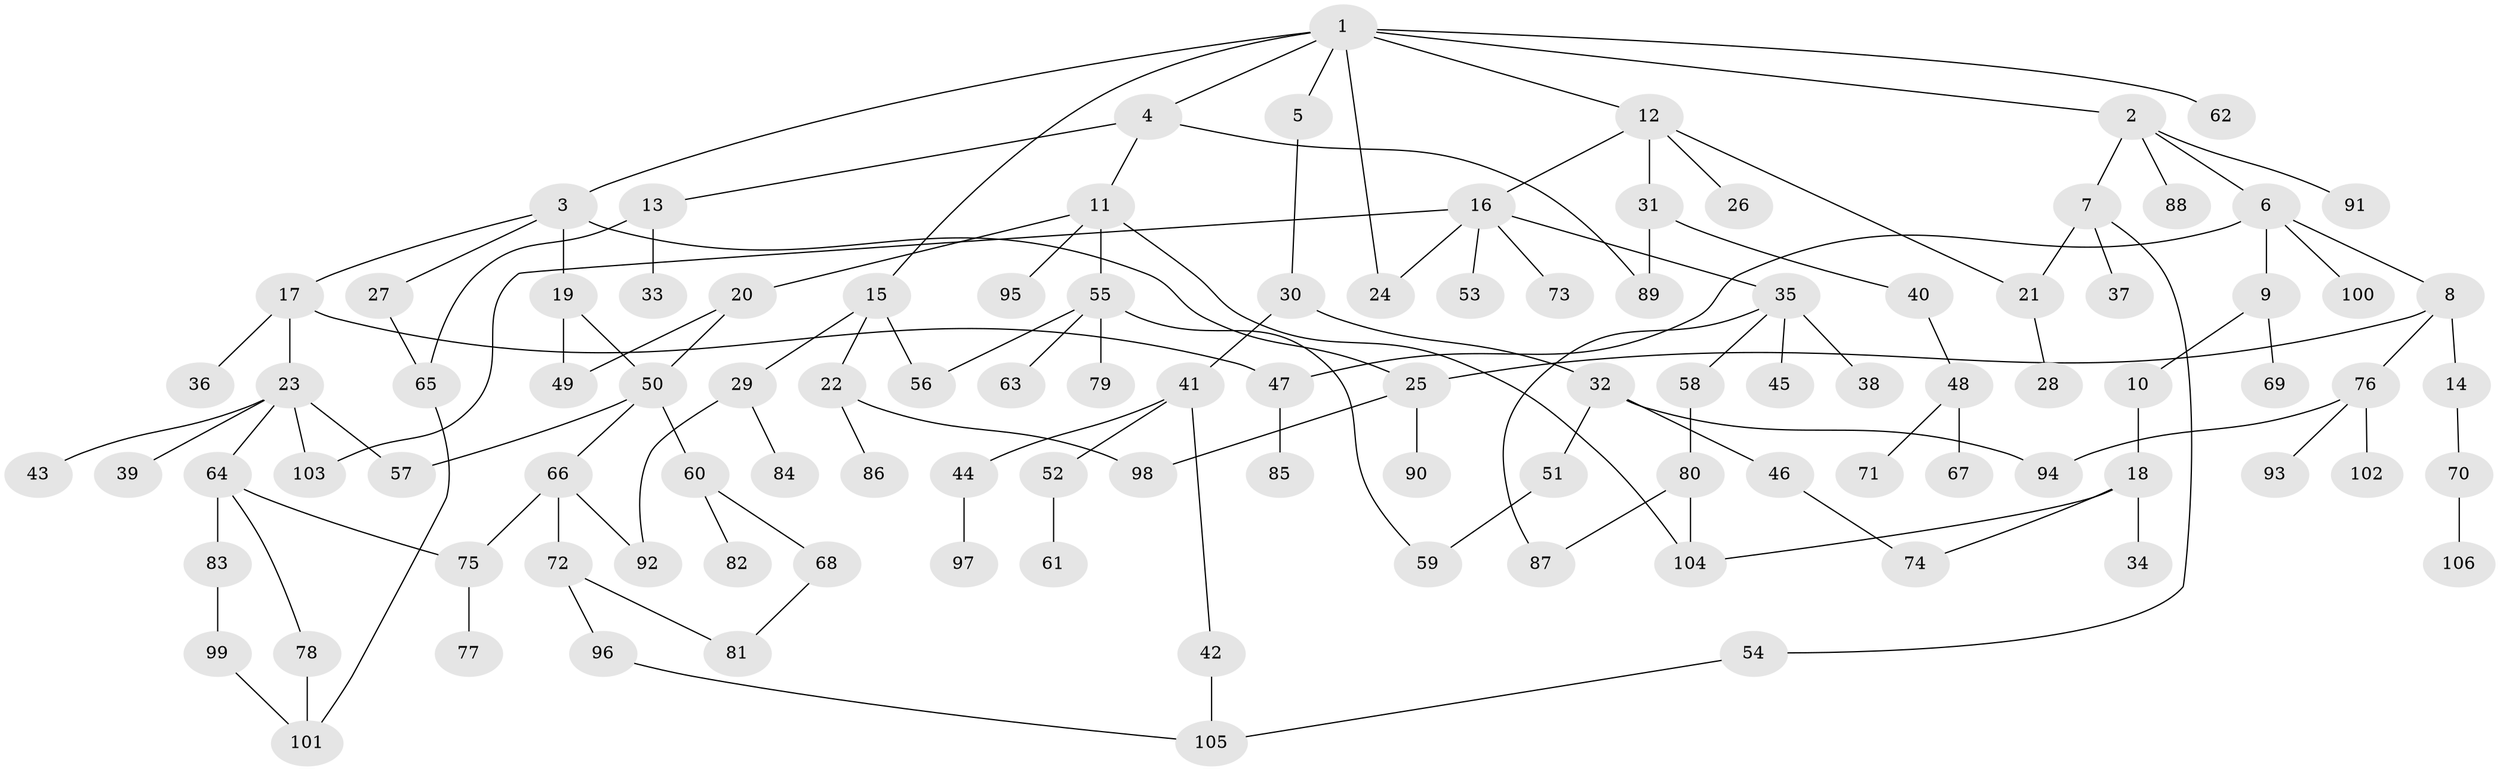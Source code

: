 // coarse degree distribution, {4: 0.17333333333333334, 2: 0.4266666666666667, 5: 0.04, 3: 0.17333333333333334, 1: 0.16, 7: 0.02666666666666667}
// Generated by graph-tools (version 1.1) at 2025/36/03/04/25 23:36:01]
// undirected, 106 vertices, 130 edges
graph export_dot {
  node [color=gray90,style=filled];
  1;
  2;
  3;
  4;
  5;
  6;
  7;
  8;
  9;
  10;
  11;
  12;
  13;
  14;
  15;
  16;
  17;
  18;
  19;
  20;
  21;
  22;
  23;
  24;
  25;
  26;
  27;
  28;
  29;
  30;
  31;
  32;
  33;
  34;
  35;
  36;
  37;
  38;
  39;
  40;
  41;
  42;
  43;
  44;
  45;
  46;
  47;
  48;
  49;
  50;
  51;
  52;
  53;
  54;
  55;
  56;
  57;
  58;
  59;
  60;
  61;
  62;
  63;
  64;
  65;
  66;
  67;
  68;
  69;
  70;
  71;
  72;
  73;
  74;
  75;
  76;
  77;
  78;
  79;
  80;
  81;
  82;
  83;
  84;
  85;
  86;
  87;
  88;
  89;
  90;
  91;
  92;
  93;
  94;
  95;
  96;
  97;
  98;
  99;
  100;
  101;
  102;
  103;
  104;
  105;
  106;
  1 -- 2;
  1 -- 3;
  1 -- 4;
  1 -- 5;
  1 -- 12;
  1 -- 15;
  1 -- 62;
  1 -- 24;
  2 -- 6;
  2 -- 7;
  2 -- 88;
  2 -- 91;
  3 -- 17;
  3 -- 19;
  3 -- 25;
  3 -- 27;
  4 -- 11;
  4 -- 13;
  4 -- 89;
  5 -- 30;
  6 -- 8;
  6 -- 9;
  6 -- 100;
  6 -- 47;
  7 -- 21;
  7 -- 37;
  7 -- 54;
  8 -- 14;
  8 -- 76;
  8 -- 25;
  9 -- 10;
  9 -- 69;
  10 -- 18;
  11 -- 20;
  11 -- 55;
  11 -- 95;
  11 -- 104;
  12 -- 16;
  12 -- 26;
  12 -- 31;
  12 -- 21;
  13 -- 33;
  13 -- 65;
  14 -- 70;
  15 -- 22;
  15 -- 29;
  15 -- 56;
  16 -- 24;
  16 -- 35;
  16 -- 53;
  16 -- 73;
  16 -- 103;
  17 -- 23;
  17 -- 36;
  17 -- 47;
  18 -- 34;
  18 -- 104;
  18 -- 74;
  19 -- 50;
  19 -- 49;
  20 -- 49;
  20 -- 50;
  21 -- 28;
  22 -- 86;
  22 -- 98;
  23 -- 39;
  23 -- 43;
  23 -- 64;
  23 -- 103;
  23 -- 57;
  25 -- 90;
  25 -- 98;
  27 -- 65;
  29 -- 84;
  29 -- 92;
  30 -- 32;
  30 -- 41;
  31 -- 40;
  31 -- 89;
  32 -- 46;
  32 -- 51;
  32 -- 94;
  35 -- 38;
  35 -- 45;
  35 -- 58;
  35 -- 87;
  40 -- 48;
  41 -- 42;
  41 -- 44;
  41 -- 52;
  42 -- 105;
  44 -- 97;
  46 -- 74;
  47 -- 85;
  48 -- 67;
  48 -- 71;
  50 -- 57;
  50 -- 60;
  50 -- 66;
  51 -- 59;
  52 -- 61;
  54 -- 105;
  55 -- 59;
  55 -- 63;
  55 -- 79;
  55 -- 56;
  58 -- 80;
  60 -- 68;
  60 -- 82;
  64 -- 78;
  64 -- 83;
  64 -- 75;
  65 -- 101;
  66 -- 72;
  66 -- 75;
  66 -- 92;
  68 -- 81;
  70 -- 106;
  72 -- 81;
  72 -- 96;
  75 -- 77;
  76 -- 93;
  76 -- 94;
  76 -- 102;
  78 -- 101;
  80 -- 87;
  80 -- 104;
  83 -- 99;
  96 -- 105;
  99 -- 101;
}

